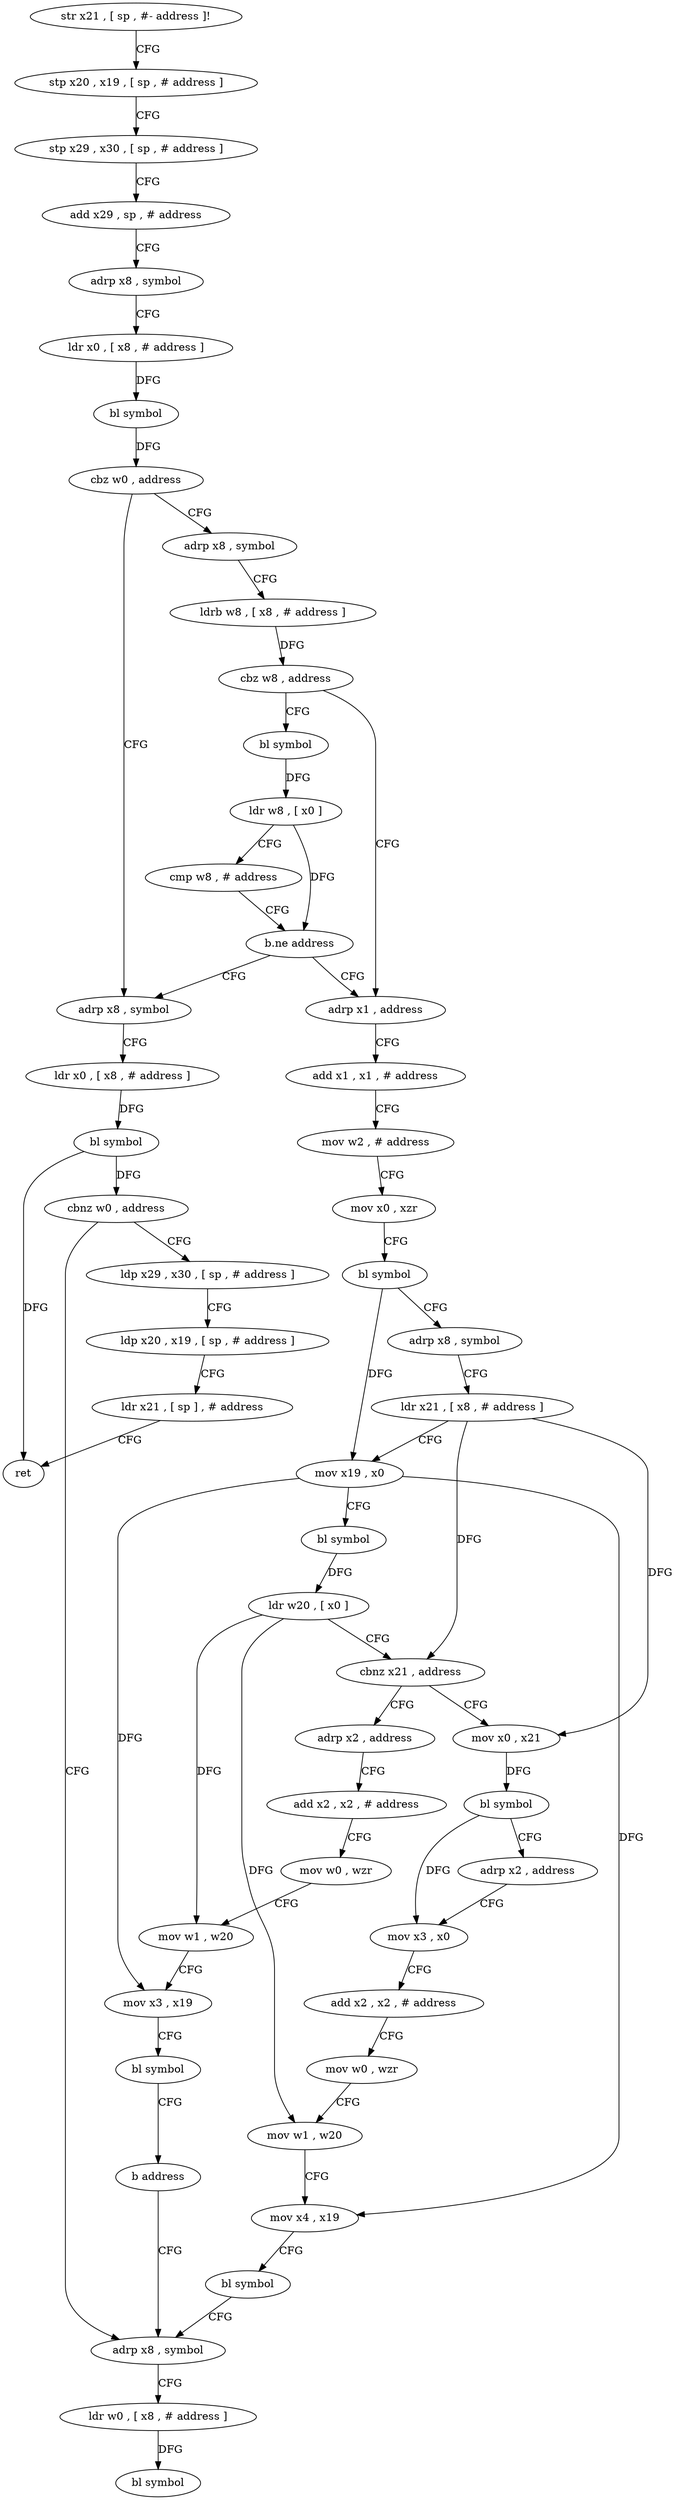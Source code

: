 digraph "func" {
"4233508" [label = "str x21 , [ sp , #- address ]!" ]
"4233512" [label = "stp x20 , x19 , [ sp , # address ]" ]
"4233516" [label = "stp x29 , x30 , [ sp , # address ]" ]
"4233520" [label = "add x29 , sp , # address" ]
"4233524" [label = "adrp x8 , symbol" ]
"4233528" [label = "ldr x0 , [ x8 , # address ]" ]
"4233532" [label = "bl symbol" ]
"4233536" [label = "cbz w0 , address" ]
"4233568" [label = "adrp x8 , symbol" ]
"4233540" [label = "adrp x8 , symbol" ]
"4233572" [label = "ldr x0 , [ x8 , # address ]" ]
"4233576" [label = "bl symbol" ]
"4233580" [label = "cbnz w0 , address" ]
"4233708" [label = "adrp x8 , symbol" ]
"4233584" [label = "ldp x29 , x30 , [ sp , # address ]" ]
"4233544" [label = "ldrb w8 , [ x8 , # address ]" ]
"4233548" [label = "cbz w8 , address" ]
"4233600" [label = "adrp x1 , address" ]
"4233552" [label = "bl symbol" ]
"4233712" [label = "ldr w0 , [ x8 , # address ]" ]
"4233716" [label = "bl symbol" ]
"4233588" [label = "ldp x20 , x19 , [ sp , # address ]" ]
"4233592" [label = "ldr x21 , [ sp ] , # address" ]
"4233596" [label = "ret" ]
"4233604" [label = "add x1 , x1 , # address" ]
"4233608" [label = "mov w2 , # address" ]
"4233612" [label = "mov x0 , xzr" ]
"4233616" [label = "bl symbol" ]
"4233620" [label = "adrp x8 , symbol" ]
"4233624" [label = "ldr x21 , [ x8 , # address ]" ]
"4233628" [label = "mov x19 , x0" ]
"4233632" [label = "bl symbol" ]
"4233636" [label = "ldr w20 , [ x0 ]" ]
"4233640" [label = "cbnz x21 , address" ]
"4233672" [label = "mov x0 , x21" ]
"4233644" [label = "adrp x2 , address" ]
"4233556" [label = "ldr w8 , [ x0 ]" ]
"4233560" [label = "cmp w8 , # address" ]
"4233564" [label = "b.ne address" ]
"4233676" [label = "bl symbol" ]
"4233680" [label = "adrp x2 , address" ]
"4233684" [label = "mov x3 , x0" ]
"4233688" [label = "add x2 , x2 , # address" ]
"4233692" [label = "mov w0 , wzr" ]
"4233696" [label = "mov w1 , w20" ]
"4233700" [label = "mov x4 , x19" ]
"4233704" [label = "bl symbol" ]
"4233648" [label = "add x2 , x2 , # address" ]
"4233652" [label = "mov w0 , wzr" ]
"4233656" [label = "mov w1 , w20" ]
"4233660" [label = "mov x3 , x19" ]
"4233664" [label = "bl symbol" ]
"4233668" [label = "b address" ]
"4233508" -> "4233512" [ label = "CFG" ]
"4233512" -> "4233516" [ label = "CFG" ]
"4233516" -> "4233520" [ label = "CFG" ]
"4233520" -> "4233524" [ label = "CFG" ]
"4233524" -> "4233528" [ label = "CFG" ]
"4233528" -> "4233532" [ label = "DFG" ]
"4233532" -> "4233536" [ label = "DFG" ]
"4233536" -> "4233568" [ label = "CFG" ]
"4233536" -> "4233540" [ label = "CFG" ]
"4233568" -> "4233572" [ label = "CFG" ]
"4233540" -> "4233544" [ label = "CFG" ]
"4233572" -> "4233576" [ label = "DFG" ]
"4233576" -> "4233580" [ label = "DFG" ]
"4233576" -> "4233596" [ label = "DFG" ]
"4233580" -> "4233708" [ label = "CFG" ]
"4233580" -> "4233584" [ label = "CFG" ]
"4233708" -> "4233712" [ label = "CFG" ]
"4233584" -> "4233588" [ label = "CFG" ]
"4233544" -> "4233548" [ label = "DFG" ]
"4233548" -> "4233600" [ label = "CFG" ]
"4233548" -> "4233552" [ label = "CFG" ]
"4233600" -> "4233604" [ label = "CFG" ]
"4233552" -> "4233556" [ label = "DFG" ]
"4233712" -> "4233716" [ label = "DFG" ]
"4233588" -> "4233592" [ label = "CFG" ]
"4233592" -> "4233596" [ label = "CFG" ]
"4233604" -> "4233608" [ label = "CFG" ]
"4233608" -> "4233612" [ label = "CFG" ]
"4233612" -> "4233616" [ label = "CFG" ]
"4233616" -> "4233620" [ label = "CFG" ]
"4233616" -> "4233628" [ label = "DFG" ]
"4233620" -> "4233624" [ label = "CFG" ]
"4233624" -> "4233628" [ label = "CFG" ]
"4233624" -> "4233640" [ label = "DFG" ]
"4233624" -> "4233672" [ label = "DFG" ]
"4233628" -> "4233632" [ label = "CFG" ]
"4233628" -> "4233700" [ label = "DFG" ]
"4233628" -> "4233660" [ label = "DFG" ]
"4233632" -> "4233636" [ label = "DFG" ]
"4233636" -> "4233640" [ label = "CFG" ]
"4233636" -> "4233696" [ label = "DFG" ]
"4233636" -> "4233656" [ label = "DFG" ]
"4233640" -> "4233672" [ label = "CFG" ]
"4233640" -> "4233644" [ label = "CFG" ]
"4233672" -> "4233676" [ label = "DFG" ]
"4233644" -> "4233648" [ label = "CFG" ]
"4233556" -> "4233560" [ label = "CFG" ]
"4233556" -> "4233564" [ label = "DFG" ]
"4233560" -> "4233564" [ label = "CFG" ]
"4233564" -> "4233600" [ label = "CFG" ]
"4233564" -> "4233568" [ label = "CFG" ]
"4233676" -> "4233680" [ label = "CFG" ]
"4233676" -> "4233684" [ label = "DFG" ]
"4233680" -> "4233684" [ label = "CFG" ]
"4233684" -> "4233688" [ label = "CFG" ]
"4233688" -> "4233692" [ label = "CFG" ]
"4233692" -> "4233696" [ label = "CFG" ]
"4233696" -> "4233700" [ label = "CFG" ]
"4233700" -> "4233704" [ label = "CFG" ]
"4233704" -> "4233708" [ label = "CFG" ]
"4233648" -> "4233652" [ label = "CFG" ]
"4233652" -> "4233656" [ label = "CFG" ]
"4233656" -> "4233660" [ label = "CFG" ]
"4233660" -> "4233664" [ label = "CFG" ]
"4233664" -> "4233668" [ label = "CFG" ]
"4233668" -> "4233708" [ label = "CFG" ]
}
